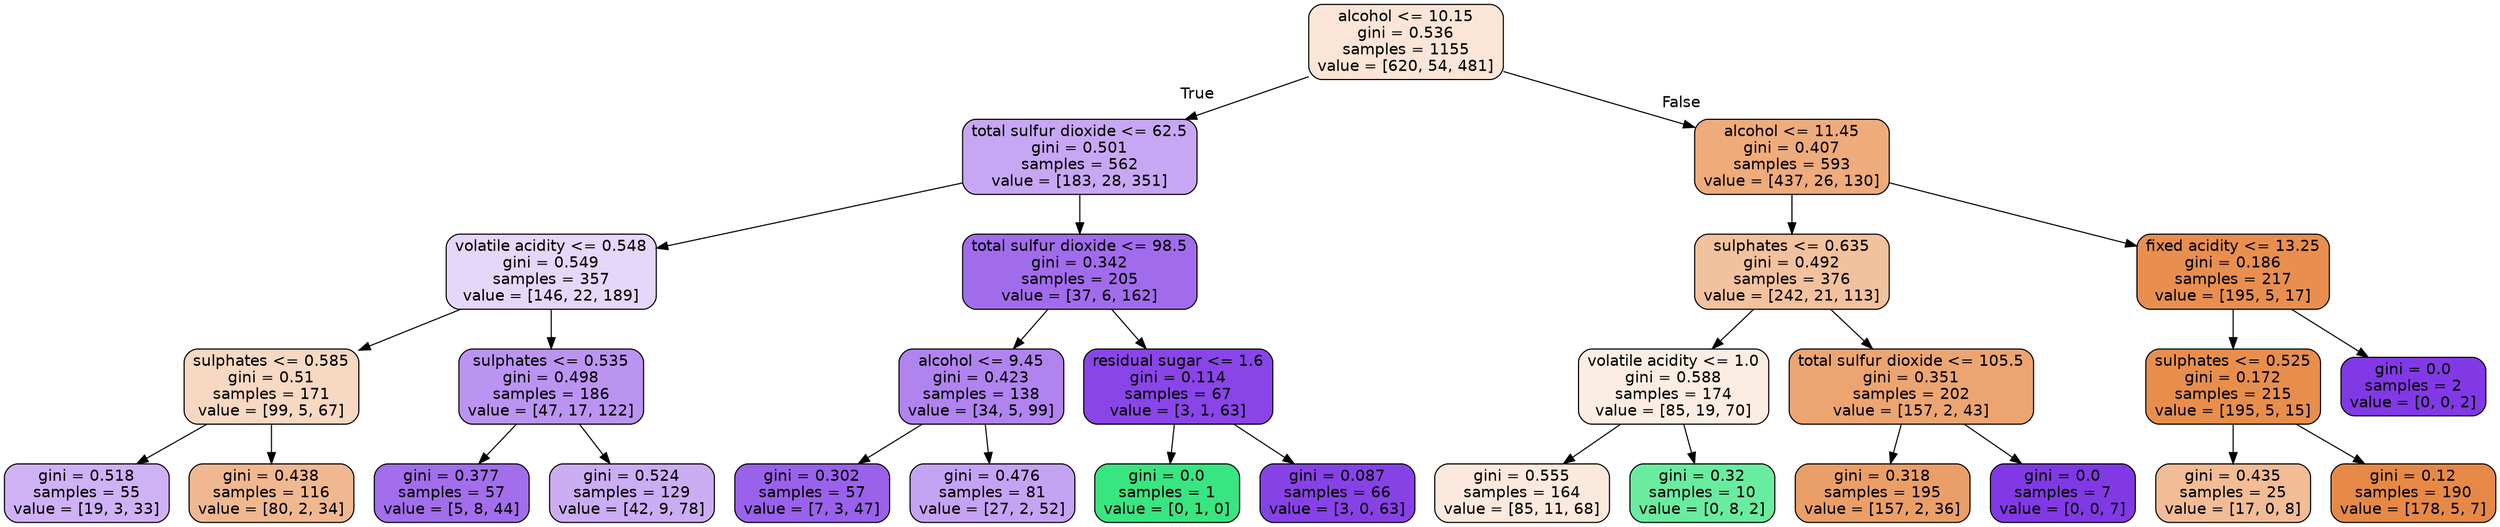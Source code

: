digraph Tree {
node [shape=box, style="filled, rounded", color="black", fontname=helvetica] ;
edge [fontname=helvetica] ;
0 [label="alcohol <= 10.15\ngini = 0.536\nsamples = 1155\nvalue = [620, 54, 481]", fillcolor="#fae5d6"] ;
1 [label="total sulfur dioxide <= 62.5\ngini = 0.501\nsamples = 562\nvalue = [183, 28, 351]", fillcolor="#c7a7f3"] ;
0 -> 1 [labeldistance=2.5, labelangle=45, headlabel="True"] ;
2 [label="volatile acidity <= 0.548\ngini = 0.549\nsamples = 357\nvalue = [146, 22, 189]", fillcolor="#e5d7fa"] ;
1 -> 2 ;
3 [label="sulphates <= 0.585\ngini = 0.51\nsamples = 171\nvalue = [99, 5, 67]", fillcolor="#f7d8c2"] ;
2 -> 3 ;
4 [label="gini = 0.518\nsamples = 55\nvalue = [19, 3, 33]", fillcolor="#ceb2f5"] ;
3 -> 4 ;
5 [label="gini = 0.438\nsamples = 116\nvalue = [80, 2, 34]", fillcolor="#f0b890"] ;
3 -> 5 ;
6 [label="sulphates <= 0.535\ngini = 0.498\nsamples = 186\nvalue = [47, 17, 122]", fillcolor="#bb94f1"] ;
2 -> 6 ;
7 [label="gini = 0.377\nsamples = 57\nvalue = [5, 8, 44]", fillcolor="#a26eec"] ;
6 -> 7 ;
8 [label="gini = 0.524\nsamples = 129\nvalue = [42, 9, 78]", fillcolor="#cbadf4"] ;
6 -> 8 ;
9 [label="total sulfur dioxide <= 98.5\ngini = 0.342\nsamples = 205\nvalue = [37, 6, 162]", fillcolor="#a16cec"] ;
1 -> 9 ;
10 [label="alcohol <= 9.45\ngini = 0.423\nsamples = 138\nvalue = [34, 5, 99]", fillcolor="#b083ef"] ;
9 -> 10 ;
11 [label="gini = 0.302\nsamples = 57\nvalue = [7, 3, 47]", fillcolor="#9a61ea"] ;
10 -> 11 ;
12 [label="gini = 0.476\nsamples = 81\nvalue = [27, 2, 52]", fillcolor="#c5a3f3"] ;
10 -> 12 ;
13 [label="residual sugar <= 1.6\ngini = 0.114\nsamples = 67\nvalue = [3, 1, 63]", fillcolor="#8945e7"] ;
9 -> 13 ;
14 [label="gini = 0.0\nsamples = 1\nvalue = [0, 1, 0]", fillcolor="#39e581"] ;
13 -> 14 ;
15 [label="gini = 0.087\nsamples = 66\nvalue = [3, 0, 63]", fillcolor="#8742e6"] ;
13 -> 15 ;
16 [label="alcohol <= 11.45\ngini = 0.407\nsamples = 593\nvalue = [437, 26, 130]", fillcolor="#eeab7c"] ;
0 -> 16 [labeldistance=2.5, labelangle=-45, headlabel="False"] ;
17 [label="sulphates <= 0.635\ngini = 0.492\nsamples = 376\nvalue = [242, 21, 113]", fillcolor="#f2c19e"] ;
16 -> 17 ;
18 [label="volatile acidity <= 1.0\ngini = 0.588\nsamples = 174\nvalue = [85, 19, 70]", fillcolor="#fbede2"] ;
17 -> 18 ;
19 [label="gini = 0.555\nsamples = 164\nvalue = [85, 11, 68]", fillcolor="#fae9dc"] ;
18 -> 19 ;
20 [label="gini = 0.32\nsamples = 10\nvalue = [0, 8, 2]", fillcolor="#6aeca0"] ;
18 -> 20 ;
21 [label="total sulfur dioxide <= 105.5\ngini = 0.351\nsamples = 202\nvalue = [157, 2, 43]", fillcolor="#eca571"] ;
17 -> 21 ;
22 [label="gini = 0.318\nsamples = 195\nvalue = [157, 2, 36]", fillcolor="#eb9f68"] ;
21 -> 22 ;
23 [label="gini = 0.0\nsamples = 7\nvalue = [0, 0, 7]", fillcolor="#8139e5"] ;
21 -> 23 ;
24 [label="fixed acidity <= 13.25\ngini = 0.186\nsamples = 217\nvalue = [195, 5, 17]", fillcolor="#e88f4f"] ;
16 -> 24 ;
25 [label="sulphates <= 0.525\ngini = 0.172\nsamples = 215\nvalue = [195, 5, 15]", fillcolor="#e88e4d"] ;
24 -> 25 ;
26 [label="gini = 0.435\nsamples = 25\nvalue = [17, 0, 8]", fillcolor="#f1bc96"] ;
25 -> 26 ;
27 [label="gini = 0.12\nsamples = 190\nvalue = [178, 5, 7]", fillcolor="#e78946"] ;
25 -> 27 ;
28 [label="gini = 0.0\nsamples = 2\nvalue = [0, 0, 2]", fillcolor="#8139e5"] ;
24 -> 28 ;
}